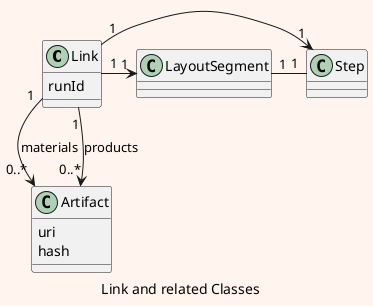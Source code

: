 '
' Copyright (C) 2019 - 2020 Rabobank Nederland
'
' Licensed under the Apache License, Version 2.0 (the "License");
' you may not use this file except in compliance with the License.
' You may obtain a copy of the License at
'
'         http://www.apache.org/licenses/LICENSE-2.0
'
' Unless required by applicable law or agreed to in writing, software
' distributed under the License is distributed on an "AS IS" BASIS,
' WITHOUT WARRANTIES OR CONDITIONS OF ANY KIND, either express or implied.
' See the License for the specific language governing permissions and
' limitations under the License.
'

@startuml

caption Link and related Classes

skinparam shadowing<<with_shadow>> true
skinparam backgroundColor #SeaShell

class Link {
    runId
}

class Artifact {
    uri
    hash
}

class LayoutSegment {
}

class LayoutSegment {
}


LayoutSegment "1" -right- "1" Step
Link "1" -right-> "1" LayoutSegment
Link "1" -right-> "1" Step
Link "1" --> "0..*" Artifact: materials
Link "1" --> "0..*" Artifact: products

@enduml
